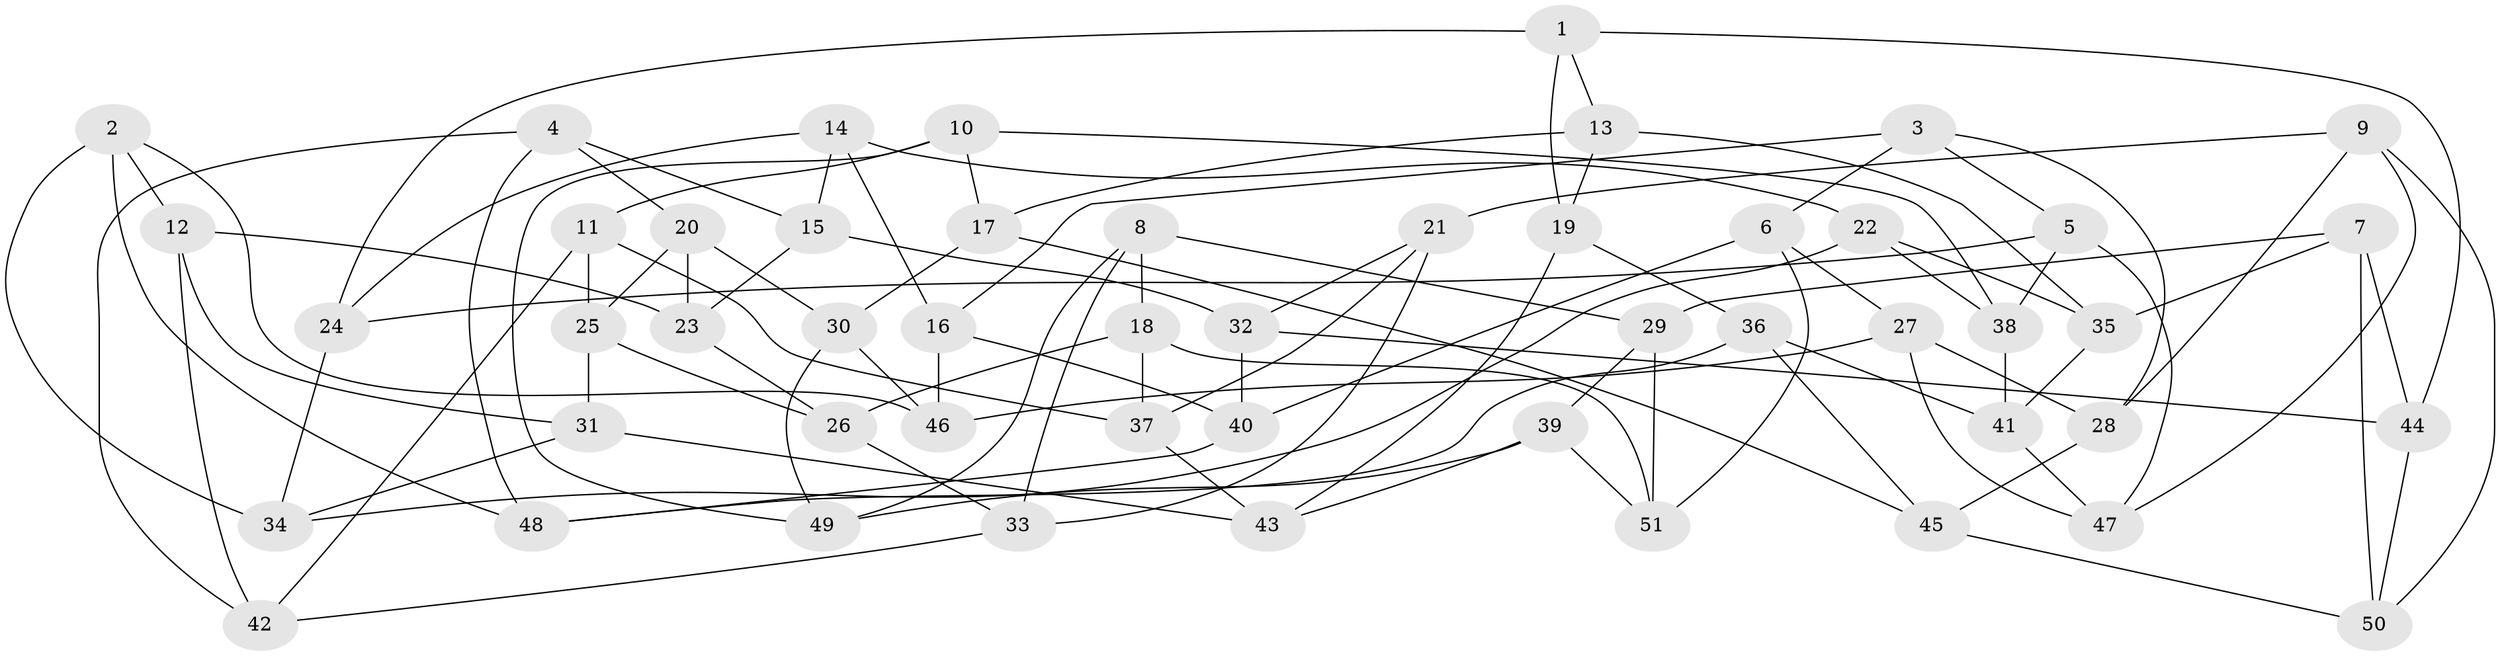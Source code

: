 // Generated by graph-tools (version 1.1) at 2025/03/03/09/25 03:03:06]
// undirected, 51 vertices, 102 edges
graph export_dot {
graph [start="1"]
  node [color=gray90,style=filled];
  1;
  2;
  3;
  4;
  5;
  6;
  7;
  8;
  9;
  10;
  11;
  12;
  13;
  14;
  15;
  16;
  17;
  18;
  19;
  20;
  21;
  22;
  23;
  24;
  25;
  26;
  27;
  28;
  29;
  30;
  31;
  32;
  33;
  34;
  35;
  36;
  37;
  38;
  39;
  40;
  41;
  42;
  43;
  44;
  45;
  46;
  47;
  48;
  49;
  50;
  51;
  1 -- 19;
  1 -- 44;
  1 -- 13;
  1 -- 24;
  2 -- 46;
  2 -- 48;
  2 -- 12;
  2 -- 34;
  3 -- 6;
  3 -- 16;
  3 -- 28;
  3 -- 5;
  4 -- 48;
  4 -- 15;
  4 -- 42;
  4 -- 20;
  5 -- 38;
  5 -- 47;
  5 -- 24;
  6 -- 51;
  6 -- 27;
  6 -- 40;
  7 -- 44;
  7 -- 50;
  7 -- 29;
  7 -- 35;
  8 -- 49;
  8 -- 18;
  8 -- 29;
  8 -- 33;
  9 -- 28;
  9 -- 50;
  9 -- 21;
  9 -- 47;
  10 -- 11;
  10 -- 17;
  10 -- 38;
  10 -- 49;
  11 -- 42;
  11 -- 37;
  11 -- 25;
  12 -- 23;
  12 -- 42;
  12 -- 31;
  13 -- 35;
  13 -- 19;
  13 -- 17;
  14 -- 16;
  14 -- 22;
  14 -- 24;
  14 -- 15;
  15 -- 32;
  15 -- 23;
  16 -- 46;
  16 -- 40;
  17 -- 30;
  17 -- 45;
  18 -- 26;
  18 -- 51;
  18 -- 37;
  19 -- 43;
  19 -- 36;
  20 -- 30;
  20 -- 25;
  20 -- 23;
  21 -- 32;
  21 -- 33;
  21 -- 37;
  22 -- 34;
  22 -- 38;
  22 -- 35;
  23 -- 26;
  24 -- 34;
  25 -- 31;
  25 -- 26;
  26 -- 33;
  27 -- 28;
  27 -- 46;
  27 -- 47;
  28 -- 45;
  29 -- 39;
  29 -- 51;
  30 -- 46;
  30 -- 49;
  31 -- 43;
  31 -- 34;
  32 -- 44;
  32 -- 40;
  33 -- 42;
  35 -- 41;
  36 -- 48;
  36 -- 41;
  36 -- 45;
  37 -- 43;
  38 -- 41;
  39 -- 49;
  39 -- 51;
  39 -- 43;
  40 -- 48;
  41 -- 47;
  44 -- 50;
  45 -- 50;
}
